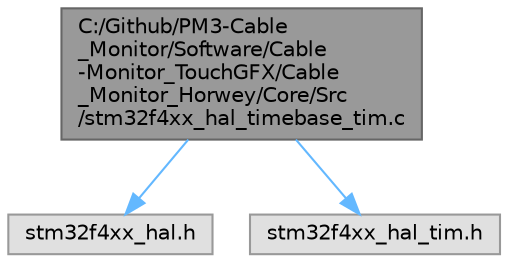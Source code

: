 digraph "C:/Github/PM3-Cable_Monitor/Software/Cable-Monitor_TouchGFX/Cable_Monitor_Horwey/Core/Src/stm32f4xx_hal_timebase_tim.c"
{
 // LATEX_PDF_SIZE
  bgcolor="transparent";
  edge [fontname=Helvetica,fontsize=10,labelfontname=Helvetica,labelfontsize=10];
  node [fontname=Helvetica,fontsize=10,shape=box,height=0.2,width=0.4];
  Node1 [id="Node000001",label="C:/Github/PM3-Cable\l_Monitor/Software/Cable\l-Monitor_TouchGFX/Cable\l_Monitor_Horwey/Core/Src\l/stm32f4xx_hal_timebase_tim.c",height=0.2,width=0.4,color="gray40", fillcolor="grey60", style="filled", fontcolor="black",tooltip="HAL time base based on the hardware TIM."];
  Node1 -> Node2 [id="edge1_Node000001_Node000002",color="steelblue1",style="solid",tooltip=" "];
  Node2 [id="Node000002",label="stm32f4xx_hal.h",height=0.2,width=0.4,color="grey60", fillcolor="#E0E0E0", style="filled",tooltip=" "];
  Node1 -> Node3 [id="edge2_Node000001_Node000003",color="steelblue1",style="solid",tooltip=" "];
  Node3 [id="Node000003",label="stm32f4xx_hal_tim.h",height=0.2,width=0.4,color="grey60", fillcolor="#E0E0E0", style="filled",tooltip=" "];
}
